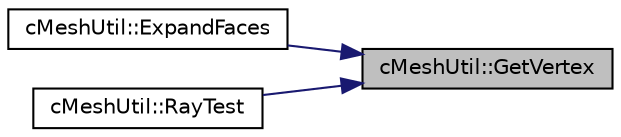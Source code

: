 digraph "cMeshUtil::GetVertex"
{
 // LATEX_PDF_SIZE
  edge [fontname="Helvetica",fontsize="10",labelfontname="Helvetica",labelfontsize="10"];
  node [fontname="Helvetica",fontsize="10",shape=record];
  rankdir="RL";
  Node1 [label="cMeshUtil::GetVertex",height=0.2,width=0.4,color="black", fillcolor="grey75", style="filled", fontcolor="black",tooltip=" "];
  Node1 -> Node2 [dir="back",color="midnightblue",fontsize="10",style="solid",fontname="Helvetica"];
  Node2 [label="cMeshUtil::ExpandFaces",height=0.2,width=0.4,color="black", fillcolor="white", style="filled",URL="$classc_mesh_util.html#a6787d721448322b3ac301dc27277ada9",tooltip=" "];
  Node1 -> Node3 [dir="back",color="midnightblue",fontsize="10",style="solid",fontname="Helvetica"];
  Node3 [label="cMeshUtil::RayTest",height=0.2,width=0.4,color="black", fillcolor="white", style="filled",URL="$classc_mesh_util.html#a61b018a2f314f95e126afc1288cc5bc7",tooltip=" "];
}
